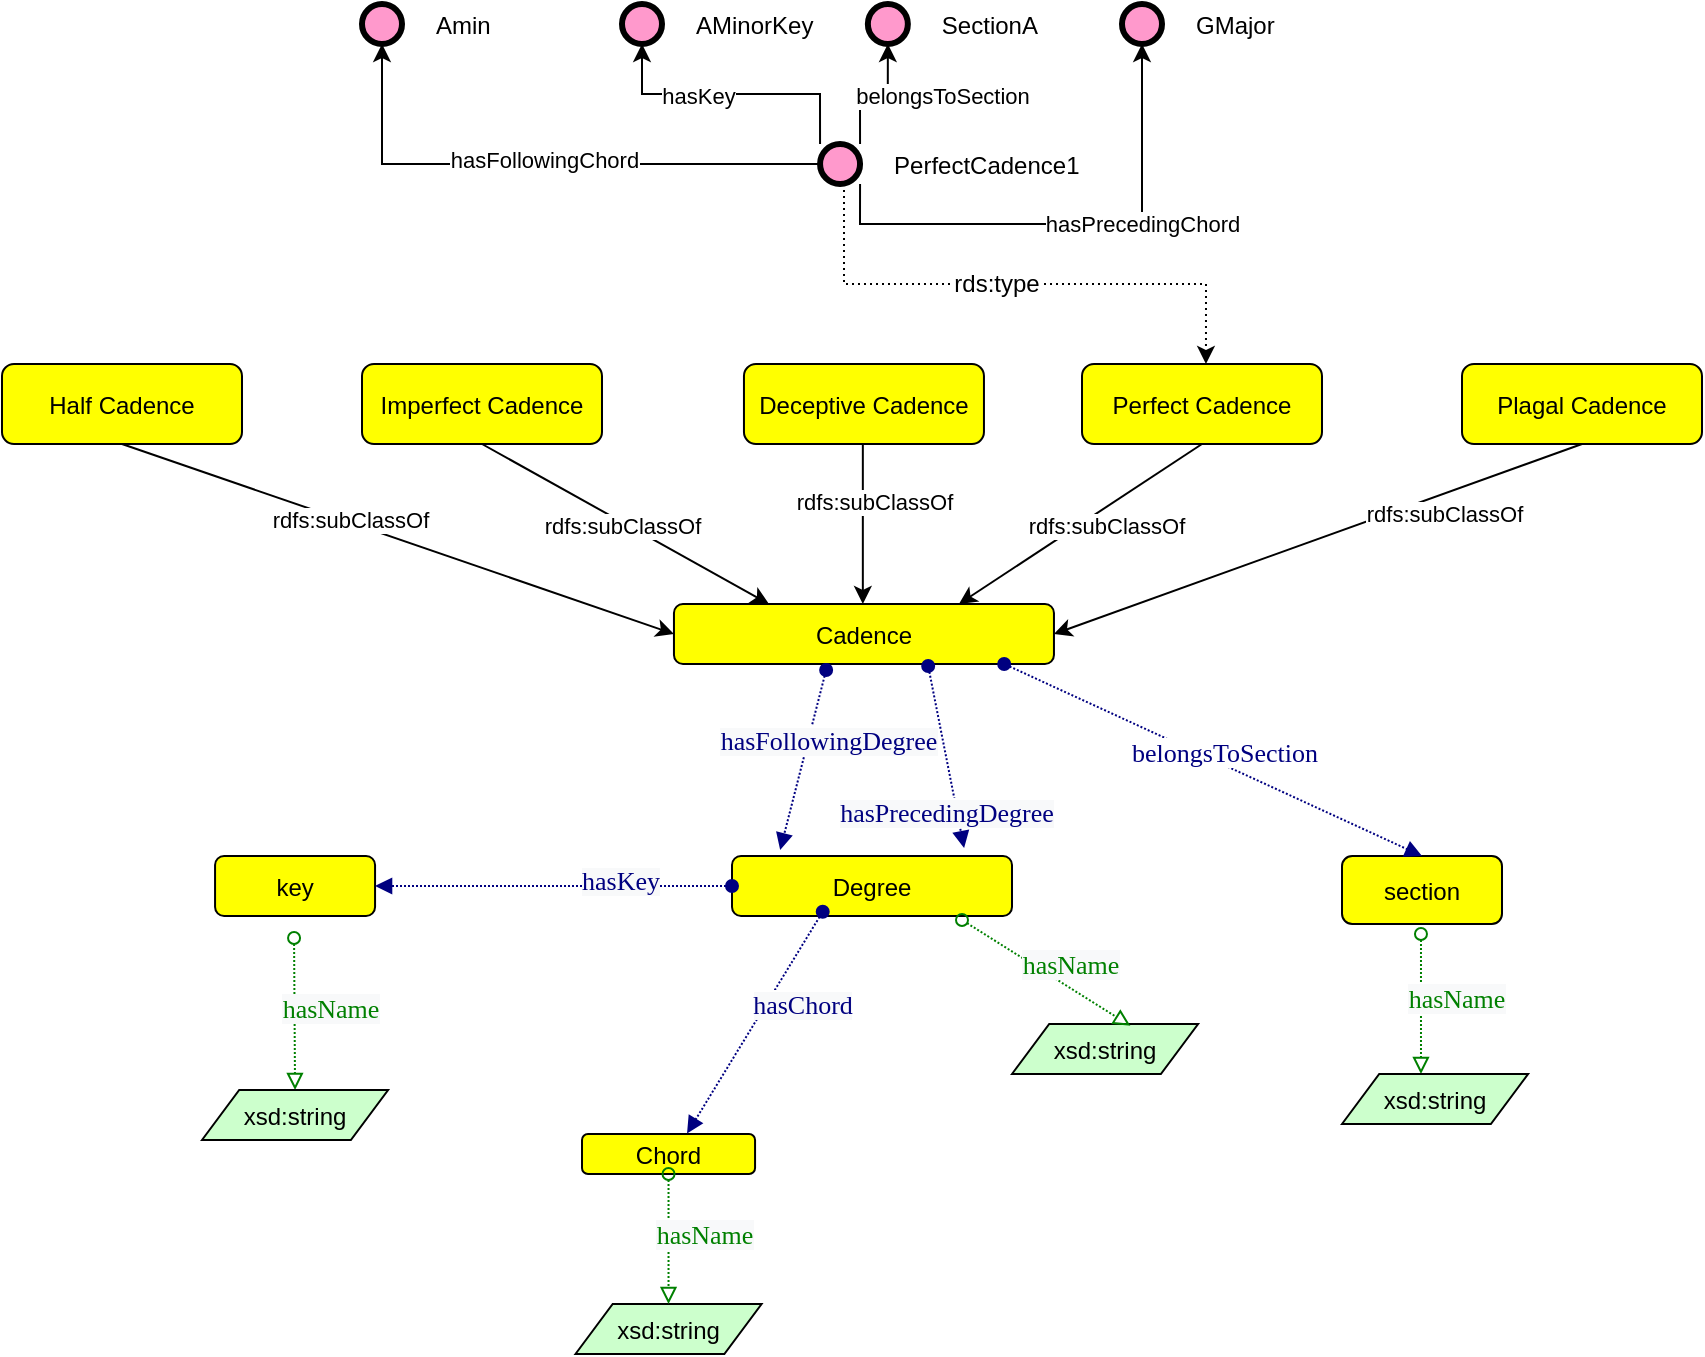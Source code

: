 <mxfile version="24.7.5">
  <diagram name="Pagina-1" id="4dVb2HpnD1jWV-ccPuH6">
    <mxGraphModel dx="1360" dy="703" grid="1" gridSize="10" guides="1" tooltips="1" connect="1" arrows="1" fold="1" page="1" pageScale="1" pageWidth="1169" pageHeight="827" math="0" shadow="0">
      <root>
        <mxCell id="0" />
        <mxCell id="1" parent="0" />
        <mxCell id="ysbT00GofvheHlbjGQ7w-10" style="rounded=0;orthogonalLoop=1;jettySize=auto;html=1;exitX=0;exitY=0.5;exitDx=0;exitDy=0;entryX=0.5;entryY=1;entryDx=0;entryDy=0;endArrow=none;endFill=0;startArrow=classic;startFill=1;" parent="1" source="ysbT00GofvheHlbjGQ7w-1" target="ysbT00GofvheHlbjGQ7w-3" edge="1">
          <mxGeometry relative="1" as="geometry" />
        </mxCell>
        <mxCell id="ysbT00GofvheHlbjGQ7w-16" value="rdfs:subClassOf" style="edgeLabel;html=1;align=center;verticalAlign=middle;resizable=0;points=[];" parent="ysbT00GofvheHlbjGQ7w-10" vertex="1" connectable="0">
          <mxGeometry x="0.409" y="2" relative="1" as="geometry">
            <mxPoint x="33" y="8" as="offset" />
          </mxGeometry>
        </mxCell>
        <mxCell id="ysbT00GofvheHlbjGQ7w-11" style="rounded=0;orthogonalLoop=1;jettySize=auto;html=1;exitX=0.5;exitY=1;exitDx=0;exitDy=0;entryX=0.25;entryY=0;entryDx=0;entryDy=0;" parent="1" source="ysbT00GofvheHlbjGQ7w-5" target="ysbT00GofvheHlbjGQ7w-1" edge="1">
          <mxGeometry relative="1" as="geometry" />
        </mxCell>
        <mxCell id="ysbT00GofvheHlbjGQ7w-17" value="rdfs:subClassOf" style="edgeLabel;html=1;align=center;verticalAlign=middle;resizable=0;points=[];" parent="ysbT00GofvheHlbjGQ7w-11" vertex="1" connectable="0">
          <mxGeometry x="0.507" relative="1" as="geometry">
            <mxPoint x="-39" y="-20" as="offset" />
          </mxGeometry>
        </mxCell>
        <mxCell id="ysbT00GofvheHlbjGQ7w-12" style="rounded=0;orthogonalLoop=1;jettySize=auto;html=1;exitX=0.5;exitY=1;exitDx=0;exitDy=0;entryX=0.75;entryY=0;entryDx=0;entryDy=0;" parent="1" source="ysbT00GofvheHlbjGQ7w-6" target="ysbT00GofvheHlbjGQ7w-1" edge="1">
          <mxGeometry relative="1" as="geometry" />
        </mxCell>
        <mxCell id="ysbT00GofvheHlbjGQ7w-18" value="rdfs:subClassOf" style="edgeLabel;html=1;align=center;verticalAlign=middle;resizable=0;points=[];" parent="ysbT00GofvheHlbjGQ7w-12" vertex="1" connectable="0">
          <mxGeometry x="0.628" y="-2" relative="1" as="geometry">
            <mxPoint x="52" y="-23" as="offset" />
          </mxGeometry>
        </mxCell>
        <mxCell id="ysbT00GofvheHlbjGQ7w-13" style="rounded=0;orthogonalLoop=1;jettySize=auto;html=1;exitX=0.5;exitY=1;exitDx=0;exitDy=0;entryX=1;entryY=0.5;entryDx=0;entryDy=0;" parent="1" source="ysbT00GofvheHlbjGQ7w-7" target="ysbT00GofvheHlbjGQ7w-1" edge="1">
          <mxGeometry relative="1" as="geometry" />
        </mxCell>
        <mxCell id="ysbT00GofvheHlbjGQ7w-19" value="rdfs:subClassOf" style="edgeLabel;html=1;align=center;verticalAlign=middle;resizable=0;points=[];" parent="ysbT00GofvheHlbjGQ7w-13" vertex="1" connectable="0">
          <mxGeometry x="0.476" relative="1" as="geometry">
            <mxPoint x="126" y="-35" as="offset" />
          </mxGeometry>
        </mxCell>
        <mxCell id="ysbT00GofvheHlbjGQ7w-1" value="Cadence" style="graphMlID=n4;shape=rect;rounded=1;arcsize=30;fillColor=#ffff00;strokeColor=#000000;strokeWidth=1.0" parent="1" vertex="1">
          <mxGeometry x="415.98" y="360" width="190" height="30" as="geometry" />
        </mxCell>
        <mxCell id="ysbT00GofvheHlbjGQ7w-3" value="Half Cadence" style="graphMlID=n4;shape=rect;rounded=1;arcsize=30;fillColor=#ffff00;strokeColor=#000000;strokeWidth=1.0" parent="1" vertex="1">
          <mxGeometry x="80" y="240" width="120" height="40" as="geometry" />
        </mxCell>
        <mxCell id="ysbT00GofvheHlbjGQ7w-5" value="Imperfect Cadence" style="graphMlID=n4;shape=rect;rounded=1;arcsize=30;fillColor=#ffff00;strokeColor=#000000;strokeWidth=1.0" parent="1" vertex="1">
          <mxGeometry x="260" y="240" width="120" height="40" as="geometry" />
        </mxCell>
        <mxCell id="ysbT00GofvheHlbjGQ7w-6" value="Perfect Cadence" style="graphMlID=n4;shape=rect;rounded=1;arcsize=30;fillColor=#ffff00;strokeColor=#000000;strokeWidth=1.0" parent="1" vertex="1">
          <mxGeometry x="620" y="240" width="120" height="40" as="geometry" />
        </mxCell>
        <mxCell id="ysbT00GofvheHlbjGQ7w-7" value="Plagal Cadence" style="graphMlID=n4;shape=rect;rounded=1;arcsize=30;fillColor=#ffff00;strokeColor=#000000;strokeWidth=1.0" parent="1" vertex="1">
          <mxGeometry x="810" y="240" width="120" height="40" as="geometry" />
        </mxCell>
        <mxCell id="ysbT00GofvheHlbjGQ7w-22" value="Degree" style="graphMlID=n4;shape=rect;rounded=1;arcsize=30;fillColor=#ffff00;strokeColor=#000000;strokeWidth=1.0" parent="1" vertex="1">
          <mxGeometry x="445" y="486" width="140" height="30" as="geometry" />
        </mxCell>
        <mxCell id="ysbT00GofvheHlbjGQ7w-23" value="key" style="graphMlID=n4;shape=rect;rounded=1;arcsize=30;fillColor=#ffff00;strokeColor=#000000;strokeWidth=1.0" parent="1" vertex="1">
          <mxGeometry x="186.53" y="486" width="80" height="30" as="geometry" />
        </mxCell>
        <mxCell id="ysbT00GofvheHlbjGQ7w-24" value="section" style="graphMlID=n4;shape=rect;rounded=1;arcsize=30;fillColor=#ffff00;strokeColor=#000000;strokeWidth=1.0" parent="1" vertex="1">
          <mxGeometry x="750" y="486" width="80" height="34" as="geometry" />
        </mxCell>
        <mxCell id="eLWtmVyoUUouMIqwLgfq-1" value="" style="graphMlID=e6;rounded=0;endArrow=block;strokeColor=#008000;dashed=1;dashPattern=1 1;strokeWidth=1.0;startArrow=oval;startFill=0;endFill=0;" edge="1" parent="1">
          <mxGeometry relative="1" as="geometry">
            <Array as="points" />
            <mxPoint x="789.49" y="525" as="sourcePoint" />
            <mxPoint x="789.49" y="595" as="targetPoint" />
          </mxGeometry>
        </mxCell>
        <mxCell id="eLWtmVyoUUouMIqwLgfq-2" value="&lt;font size=&quot;1&quot; face=&quot;dialog&quot; color=&quot;#008000&quot;&gt;&lt;span style=&quot;background-color: rgb(248, 249, 250); font-size: 13px;&quot;&gt;hasName&lt;/span&gt;&lt;/font&gt;" style="text;html=1;align=center;verticalAlign=middle;resizable=0;points=[];labelBackgroundColor=#ffffff;" vertex="1" connectable="0" parent="eLWtmVyoUUouMIqwLgfq-1">
          <mxGeometry x="-0.087" y="3" relative="1" as="geometry">
            <mxPoint x="14" as="offset" />
          </mxGeometry>
        </mxCell>
        <mxCell id="eLWtmVyoUUouMIqwLgfq-3" value="" style="graphMlID=e6;rounded=0;endArrow=block;strokeColor=#008000;dashed=1;dashPattern=1 1;strokeWidth=1.0;startArrow=oval;startFill=0;endFill=0;entryX=0.5;entryY=0;entryDx=0;entryDy=0;" edge="1" parent="1" target="eLWtmVyoUUouMIqwLgfq-24">
          <mxGeometry relative="1" as="geometry">
            <Array as="points" />
            <mxPoint x="226.03" y="527" as="sourcePoint" />
            <mxPoint x="226.03" y="597" as="targetPoint" />
          </mxGeometry>
        </mxCell>
        <mxCell id="eLWtmVyoUUouMIqwLgfq-4" value="&lt;font size=&quot;1&quot; face=&quot;dialog&quot; color=&quot;#008000&quot;&gt;&lt;span style=&quot;background-color: rgb(248, 249, 250); font-size: 13px;&quot;&gt;hasName&lt;/span&gt;&lt;/font&gt;" style="text;html=1;align=center;verticalAlign=middle;resizable=0;points=[];labelBackgroundColor=#ffffff;" vertex="1" connectable="0" parent="eLWtmVyoUUouMIqwLgfq-3">
          <mxGeometry x="-0.087" y="3" relative="1" as="geometry">
            <mxPoint x="14" as="offset" />
          </mxGeometry>
        </mxCell>
        <mxCell id="eLWtmVyoUUouMIqwLgfq-5" value="" style="graphMlID=e5;rounded=0;endArrow=block;strokeColor=#000080;dashed=1;dashPattern=1 1;strokeWidth=1.0;startArrow=oval;startFill=1;endFill=1;entryX=1;entryY=0.5;entryDx=0;entryDy=0;exitX=0;exitY=0.5;exitDx=0;exitDy=0;" edge="1" parent="1" source="ysbT00GofvheHlbjGQ7w-22" target="ysbT00GofvheHlbjGQ7w-23">
          <mxGeometry relative="1" as="geometry">
            <mxPoint x="440" y="510" as="sourcePoint" />
            <mxPoint x="383.58" y="480" as="targetPoint" />
          </mxGeometry>
        </mxCell>
        <mxCell id="eLWtmVyoUUouMIqwLgfq-6" value="&lt;span style=&quot;color: rgb(0, 0, 128); font-family: dialog; background-color: rgb(248, 249, 250);&quot;&gt;&lt;font style=&quot;font-size: 13px;&quot;&gt;hasKey&lt;/font&gt;&lt;/span&gt;" style="text;html=1;align=center;verticalAlign=middle;resizable=0;points=[];labelBackgroundColor=#ffffff;" vertex="1" connectable="0" parent="eLWtmVyoUUouMIqwLgfq-5">
          <mxGeometry x="-0.138" y="-3" relative="1" as="geometry">
            <mxPoint x="21" as="offset" />
          </mxGeometry>
        </mxCell>
        <mxCell id="eLWtmVyoUUouMIqwLgfq-8" value="" style="graphMlID=e5;rounded=0;endArrow=block;strokeColor=#000080;dashed=1;dashPattern=1 1;strokeWidth=1.0;startArrow=oval;startFill=1;endFill=1;exitX=0.369;exitY=1.1;exitDx=0;exitDy=0;exitPerimeter=0;entryX=0.172;entryY=-0.1;entryDx=0;entryDy=0;entryPerimeter=0;" edge="1" parent="1" target="ysbT00GofvheHlbjGQ7w-22">
          <mxGeometry relative="1" as="geometry">
            <mxPoint x="492.07" y="393" as="sourcePoint" />
            <mxPoint x="415.98" y="490" as="targetPoint" />
          </mxGeometry>
        </mxCell>
        <mxCell id="eLWtmVyoUUouMIqwLgfq-9" value="&lt;span style=&quot;color: rgb(0, 0, 128); font-family: dialog; background-color: rgb(248, 249, 250);&quot;&gt;&lt;font style=&quot;font-size: 13px;&quot;&gt;hasFollowingDegree&lt;/font&gt;&lt;/span&gt;" style="text;html=1;align=center;verticalAlign=middle;resizable=0;points=[];labelBackgroundColor=#ffffff;" vertex="1" connectable="0" parent="eLWtmVyoUUouMIqwLgfq-8">
          <mxGeometry x="-0.138" y="-3" relative="1" as="geometry">
            <mxPoint x="13" y="-3" as="offset" />
          </mxGeometry>
        </mxCell>
        <mxCell id="eLWtmVyoUUouMIqwLgfq-11" value="" style="graphMlID=e5;rounded=0;endArrow=block;strokeColor=#000080;dashed=1;dashPattern=1 1;strokeWidth=1.0;startArrow=oval;startFill=1;endFill=1;exitX=0.669;exitY=1.033;exitDx=0;exitDy=0;exitPerimeter=0;entryX=0.829;entryY=-0.133;entryDx=0;entryDy=0;entryPerimeter=0;" edge="1" parent="1" source="ysbT00GofvheHlbjGQ7w-1" target="ysbT00GofvheHlbjGQ7w-22">
          <mxGeometry relative="1" as="geometry">
            <mxPoint x="488" y="404" as="sourcePoint" />
            <mxPoint x="570" y="490" as="targetPoint" />
          </mxGeometry>
        </mxCell>
        <mxCell id="eLWtmVyoUUouMIqwLgfq-12" value="&lt;span style=&quot;font-family: dialog; background-color: rgb(248, 249, 250);&quot;&gt;&lt;font color=&quot;#000080&quot; style=&quot;font-size: 13px;&quot;&gt;hasPrecedingDegree&lt;/font&gt;&lt;/span&gt;" style="text;html=1;align=center;verticalAlign=middle;resizable=0;points=[];labelBackgroundColor=#ffffff;" vertex="1" connectable="0" parent="eLWtmVyoUUouMIqwLgfq-11">
          <mxGeometry x="-0.138" y="-3" relative="1" as="geometry">
            <mxPoint x="4" y="33" as="offset" />
          </mxGeometry>
        </mxCell>
        <mxCell id="eLWtmVyoUUouMIqwLgfq-13" value="" style="graphMlID=e5;rounded=0;endArrow=block;strokeColor=#000080;dashed=1;dashPattern=1 1;strokeWidth=1.0;startArrow=oval;startFill=1;endFill=1;exitX=0.869;exitY=1;exitDx=0;exitDy=0;entryX=0.5;entryY=0;entryDx=0;entryDy=0;exitPerimeter=0;" edge="1" parent="1" source="ysbT00GofvheHlbjGQ7w-1" target="ysbT00GofvheHlbjGQ7w-24">
          <mxGeometry relative="1" as="geometry">
            <mxPoint x="551.968" y="404" as="sourcePoint" />
            <mxPoint x="552.97" y="480" as="targetPoint" />
          </mxGeometry>
        </mxCell>
        <mxCell id="eLWtmVyoUUouMIqwLgfq-14" value="&lt;span style=&quot;caret-color: rgb(0, 0, 0); font-family: -webkit-standard; text-align: start; text-wrap: wrap;&quot;&gt;&lt;font style=&quot;font-size: 13px;&quot; color=&quot;#000080&quot;&gt;belongsToSection&lt;/font&gt;&lt;/span&gt;" style="text;html=1;align=center;verticalAlign=middle;resizable=0;points=[];labelBackgroundColor=#ffffff;" vertex="1" connectable="0" parent="eLWtmVyoUUouMIqwLgfq-13">
          <mxGeometry x="-0.138" y="-3" relative="1" as="geometry">
            <mxPoint x="21" as="offset" />
          </mxGeometry>
        </mxCell>
        <mxCell id="eLWtmVyoUUouMIqwLgfq-21" value="xsd:string" style="graphMlID=n6;shape=parallelogram;fillColor=#ccffcc;strokeColor=#000000;strokeWidth=1.0" vertex="1" parent="1">
          <mxGeometry x="750" y="595" width="93.05" height="25" as="geometry" />
        </mxCell>
        <mxCell id="eLWtmVyoUUouMIqwLgfq-24" value="xsd:string" style="graphMlID=n6;shape=parallelogram;fillColor=#ccffcc;strokeColor=#000000;strokeWidth=1.0" vertex="1" parent="1">
          <mxGeometry x="180" y="603" width="93.05" height="25" as="geometry" />
        </mxCell>
        <mxCell id="eLWtmVyoUUouMIqwLgfq-41" style="edgeStyle=orthogonalEdgeStyle;rounded=0;orthogonalLoop=1;jettySize=auto;html=1;exitX=0;exitY=0.5;exitDx=0;exitDy=0;entryX=0.5;entryY=1;entryDx=0;entryDy=0;" edge="1" parent="1" source="eLWtmVyoUUouMIqwLgfq-29" target="eLWtmVyoUUouMIqwLgfq-38">
          <mxGeometry relative="1" as="geometry" />
        </mxCell>
        <mxCell id="eLWtmVyoUUouMIqwLgfq-48" value="hasFollowingChord" style="edgeLabel;html=1;align=center;verticalAlign=middle;resizable=0;points=[];" vertex="1" connectable="0" parent="eLWtmVyoUUouMIqwLgfq-41">
          <mxGeometry x="-0.011" y="-2" relative="1" as="geometry">
            <mxPoint as="offset" />
          </mxGeometry>
        </mxCell>
        <mxCell id="eLWtmVyoUUouMIqwLgfq-42" style="edgeStyle=orthogonalEdgeStyle;rounded=0;orthogonalLoop=1;jettySize=auto;html=1;exitX=0;exitY=0;exitDx=0;exitDy=0;entryX=0.5;entryY=1;entryDx=0;entryDy=0;" edge="1" parent="1" source="eLWtmVyoUUouMIqwLgfq-29" target="eLWtmVyoUUouMIqwLgfq-37">
          <mxGeometry relative="1" as="geometry" />
        </mxCell>
        <mxCell id="eLWtmVyoUUouMIqwLgfq-47" value="hasKey" style="edgeLabel;html=1;align=center;verticalAlign=middle;resizable=0;points=[];" vertex="1" connectable="0" parent="eLWtmVyoUUouMIqwLgfq-42">
          <mxGeometry x="0.237" y="1" relative="1" as="geometry">
            <mxPoint as="offset" />
          </mxGeometry>
        </mxCell>
        <mxCell id="eLWtmVyoUUouMIqwLgfq-43" style="edgeStyle=orthogonalEdgeStyle;rounded=0;orthogonalLoop=1;jettySize=auto;html=1;exitX=1;exitY=0;exitDx=0;exitDy=0;entryX=0.5;entryY=1;entryDx=0;entryDy=0;" edge="1" parent="1" source="eLWtmVyoUUouMIqwLgfq-29" target="eLWtmVyoUUouMIqwLgfq-36">
          <mxGeometry relative="1" as="geometry" />
        </mxCell>
        <mxCell id="eLWtmVyoUUouMIqwLgfq-46" value="belongsToSection" style="edgeLabel;html=1;align=center;verticalAlign=middle;resizable=0;points=[];" vertex="1" connectable="0" parent="eLWtmVyoUUouMIqwLgfq-43">
          <mxGeometry x="0.217" y="-1" relative="1" as="geometry">
            <mxPoint x="26" y="1" as="offset" />
          </mxGeometry>
        </mxCell>
        <mxCell id="eLWtmVyoUUouMIqwLgfq-44" style="edgeStyle=orthogonalEdgeStyle;rounded=0;orthogonalLoop=1;jettySize=auto;html=1;exitX=1;exitY=1;exitDx=0;exitDy=0;entryX=0.5;entryY=1;entryDx=0;entryDy=0;" edge="1" parent="1" source="eLWtmVyoUUouMIqwLgfq-29" target="eLWtmVyoUUouMIqwLgfq-35">
          <mxGeometry relative="1" as="geometry" />
        </mxCell>
        <mxCell id="eLWtmVyoUUouMIqwLgfq-45" value="hasPrecedingChord" style="edgeLabel;html=1;align=center;verticalAlign=middle;resizable=0;points=[];" vertex="1" connectable="0" parent="eLWtmVyoUUouMIqwLgfq-44">
          <mxGeometry x="0.482" y="-2" relative="1" as="geometry">
            <mxPoint x="-2" y="25" as="offset" />
          </mxGeometry>
        </mxCell>
        <mxCell id="eLWtmVyoUUouMIqwLgfq-29" value="PerfectCadence1" style="graphMlID=n9;shape=ellipse;fillColor=#ff99cc;strokeColor=#000000;strokeWidth=3.0;verticalAlign=middle;labelPosition=right;verticalLabelPosition=middle;align=left;spacingRight=1;spacing=17;" vertex="1" parent="1">
          <mxGeometry x="489.03" y="130" width="20" height="20" as="geometry" />
        </mxCell>
        <mxCell id="eLWtmVyoUUouMIqwLgfq-32" value="" style="endArrow=classic;html=1;textDirection=ltr;rounded=0;edgeStyle=orthogonalEdgeStyle;dashed=1;dashPattern=1 2;" edge="1" parent="1">
          <mxGeometry width="50" height="50" relative="1" as="geometry">
            <mxPoint x="501" y="150" as="sourcePoint" />
            <mxPoint x="681.98" y="240" as="targetPoint" />
            <Array as="points">
              <mxPoint x="501" y="200" />
              <mxPoint x="682" y="200" />
            </Array>
          </mxGeometry>
        </mxCell>
        <mxCell id="eLWtmVyoUUouMIqwLgfq-33" value="rds:type" style="text;html=1;align=center;verticalAlign=middle;resizable=0;points=[];labelBackgroundColor=#ffffff;rotation=0;" vertex="1" connectable="0" parent="eLWtmVyoUUouMIqwLgfq-32">
          <mxGeometry x="-0.221" relative="1" as="geometry">
            <mxPoint x="19.95" as="offset" />
          </mxGeometry>
        </mxCell>
        <mxCell id="eLWtmVyoUUouMIqwLgfq-35" value="GMajor" style="graphMlID=n9;shape=ellipse;fillColor=#ff99cc;strokeColor=#000000;strokeWidth=3.0;verticalAlign=middle;labelPosition=right;verticalLabelPosition=middle;align=left;spacingRight=1;spacing=17;" vertex="1" parent="1">
          <mxGeometry x="640" y="60" width="20" height="20" as="geometry" />
        </mxCell>
        <mxCell id="eLWtmVyoUUouMIqwLgfq-36" value="SectionA" style="graphMlID=n9;shape=ellipse;fillColor=#ff99cc;strokeColor=#000000;strokeWidth=3.0;verticalAlign=middle;labelPosition=right;verticalLabelPosition=middle;align=left;spacingRight=1;spacing=17;" vertex="1" parent="1">
          <mxGeometry x="512.93" y="60" width="20" height="20" as="geometry" />
        </mxCell>
        <mxCell id="eLWtmVyoUUouMIqwLgfq-37" value="AMinorKey" style="graphMlID=n9;shape=ellipse;fillColor=#ff99cc;strokeColor=#000000;strokeWidth=3.0;verticalAlign=middle;labelPosition=right;verticalLabelPosition=middle;align=left;spacingRight=1;spacing=17;" vertex="1" parent="1">
          <mxGeometry x="390" y="60" width="20" height="20" as="geometry" />
        </mxCell>
        <mxCell id="eLWtmVyoUUouMIqwLgfq-38" value="Amin" style="graphMlID=n9;shape=ellipse;fillColor=#ff99cc;strokeColor=#000000;strokeWidth=3.0;verticalAlign=middle;labelPosition=right;verticalLabelPosition=middle;align=left;spacingRight=1;spacing=17;" vertex="1" parent="1">
          <mxGeometry x="260" y="60" width="20" height="20" as="geometry" />
        </mxCell>
        <mxCell id="eLWtmVyoUUouMIqwLgfq-49" value="xsd:string" style="graphMlID=n6;shape=parallelogram;fillColor=#ccffcc;strokeColor=#000000;strokeWidth=1.0" vertex="1" parent="1">
          <mxGeometry x="585" y="570" width="93.05" height="25" as="geometry" />
        </mxCell>
        <mxCell id="eLWtmVyoUUouMIqwLgfq-50" value="" style="graphMlID=e6;rounded=0;endArrow=block;strokeColor=#008000;dashed=1;dashPattern=1 1;strokeWidth=1.0;startArrow=oval;startFill=0;endFill=0;entryX=0.636;entryY=0.036;entryDx=0;entryDy=0;entryPerimeter=0;" edge="1" parent="1" target="eLWtmVyoUUouMIqwLgfq-49">
          <mxGeometry relative="1" as="geometry">
            <Array as="points" />
            <mxPoint x="560" y="518" as="sourcePoint" />
            <mxPoint x="583.98" y="586" as="targetPoint" />
          </mxGeometry>
        </mxCell>
        <mxCell id="eLWtmVyoUUouMIqwLgfq-51" value="&lt;font size=&quot;1&quot; face=&quot;dialog&quot; color=&quot;#008000&quot;&gt;&lt;span style=&quot;background-color: rgb(248, 249, 250); font-size: 13px;&quot;&gt;hasName&lt;/span&gt;&lt;/font&gt;" style="text;html=1;align=center;verticalAlign=middle;resizable=0;points=[];labelBackgroundColor=#ffffff;" vertex="1" connectable="0" parent="eLWtmVyoUUouMIqwLgfq-50">
          <mxGeometry x="-0.087" y="3" relative="1" as="geometry">
            <mxPoint x="14" as="offset" />
          </mxGeometry>
        </mxCell>
        <mxCell id="eLWtmVyoUUouMIqwLgfq-52" value="Chord" style="graphMlID=n4;shape=rect;rounded=1;arcsize=30;fillColor=#ffff00;strokeColor=#000000;strokeWidth=1.0" vertex="1" parent="1">
          <mxGeometry x="370" y="625" width="86.53" height="20" as="geometry" />
        </mxCell>
        <mxCell id="eLWtmVyoUUouMIqwLgfq-53" value="" style="graphMlID=e5;rounded=0;endArrow=block;strokeColor=#000080;dashed=1;dashPattern=1 1;strokeWidth=1.0;startArrow=oval;startFill=1;endFill=1;entryX=0.607;entryY=-0.011;entryDx=0;entryDy=0;entryPerimeter=0;exitX=0.324;exitY=0.928;exitDx=0;exitDy=0;exitPerimeter=0;" edge="1" parent="1" source="ysbT00GofvheHlbjGQ7w-22" target="eLWtmVyoUUouMIqwLgfq-52">
          <mxGeometry relative="1" as="geometry">
            <mxPoint x="450" y="520" as="sourcePoint" />
            <mxPoint x="307" y="513" as="targetPoint" />
          </mxGeometry>
        </mxCell>
        <mxCell id="eLWtmVyoUUouMIqwLgfq-54" value="&lt;span style=&quot;color: rgb(0, 0, 128); font-family: dialog; background-color: rgb(248, 249, 250);&quot;&gt;&lt;font style=&quot;font-size: 13px;&quot;&gt;hasChord&lt;/font&gt;&lt;/span&gt;" style="text;html=1;align=center;verticalAlign=middle;resizable=0;points=[];labelBackgroundColor=#ffffff;" vertex="1" connectable="0" parent="eLWtmVyoUUouMIqwLgfq-53">
          <mxGeometry x="-0.138" y="-3" relative="1" as="geometry">
            <mxPoint x="21" as="offset" />
          </mxGeometry>
        </mxCell>
        <mxCell id="eLWtmVyoUUouMIqwLgfq-55" value="xsd:string" style="graphMlID=n6;shape=parallelogram;fillColor=#ccffcc;strokeColor=#000000;strokeWidth=1.0" vertex="1" parent="1">
          <mxGeometry x="366.74" y="710" width="93.05" height="25" as="geometry" />
        </mxCell>
        <mxCell id="eLWtmVyoUUouMIqwLgfq-56" value="" style="graphMlID=e6;rounded=0;endArrow=block;strokeColor=#008000;dashed=1;dashPattern=1 1;strokeWidth=1.0;startArrow=oval;startFill=0;endFill=0;exitX=0.5;exitY=1;exitDx=0;exitDy=0;entryX=0.5;entryY=0;entryDx=0;entryDy=0;" edge="1" parent="1" source="eLWtmVyoUUouMIqwLgfq-52" target="eLWtmVyoUUouMIqwLgfq-55">
          <mxGeometry relative="1" as="geometry">
            <Array as="points" />
            <mxPoint x="590.98" y="528" as="sourcePoint" />
            <mxPoint x="440" y="722.222" as="targetPoint" />
          </mxGeometry>
        </mxCell>
        <mxCell id="eLWtmVyoUUouMIqwLgfq-57" value="&lt;font size=&quot;1&quot; face=&quot;dialog&quot; color=&quot;#008000&quot;&gt;&lt;span style=&quot;background-color: rgb(248, 249, 250); font-size: 13px;&quot;&gt;hasName&lt;/span&gt;&lt;/font&gt;" style="text;html=1;align=center;verticalAlign=middle;resizable=0;points=[];labelBackgroundColor=#ffffff;" vertex="1" connectable="0" parent="eLWtmVyoUUouMIqwLgfq-56">
          <mxGeometry x="-0.087" y="3" relative="1" as="geometry">
            <mxPoint x="14" as="offset" />
          </mxGeometry>
        </mxCell>
        <mxCell id="eLWtmVyoUUouMIqwLgfq-58" value="Deceptive Cadence" style="graphMlID=n4;shape=rect;rounded=1;arcsize=30;fillColor=#ffff00;strokeColor=#000000;strokeWidth=1.0" vertex="1" parent="1">
          <mxGeometry x="450.98" y="240" width="120" height="40" as="geometry" />
        </mxCell>
        <mxCell id="eLWtmVyoUUouMIqwLgfq-59" style="rounded=0;orthogonalLoop=1;jettySize=auto;html=1;exitX=0.5;exitY=1;exitDx=0;exitDy=0;" edge="1" parent="1">
          <mxGeometry relative="1" as="geometry">
            <mxPoint x="510.42" y="280" as="sourcePoint" />
            <mxPoint x="510.42" y="360" as="targetPoint" />
          </mxGeometry>
        </mxCell>
        <mxCell id="eLWtmVyoUUouMIqwLgfq-60" value="rdfs:subClassOf" style="edgeLabel;html=1;align=center;verticalAlign=middle;resizable=0;points=[];" vertex="1" connectable="0" parent="eLWtmVyoUUouMIqwLgfq-59">
          <mxGeometry x="0.628" y="-2" relative="1" as="geometry">
            <mxPoint x="7" y="-36" as="offset" />
          </mxGeometry>
        </mxCell>
      </root>
    </mxGraphModel>
  </diagram>
</mxfile>
